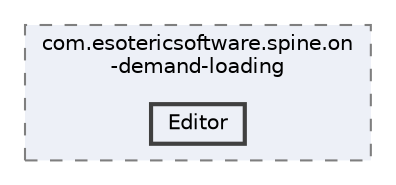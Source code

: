 digraph "external/spine-runtimes/spine-unity/Modules/com.esotericsoftware.spine.on-demand-loading/Editor"
{
 // LATEX_PDF_SIZE
  bgcolor="transparent";
  edge [fontname=Helvetica,fontsize=10,labelfontname=Helvetica,labelfontsize=10];
  node [fontname=Helvetica,fontsize=10,shape=box,height=0.2,width=0.4];
  compound=true
  subgraph clusterdir_b44f3bf2798f70cf268ee8cd23cb37ba {
    graph [ bgcolor="#edf0f7", pencolor="grey50", label="com.esotericsoftware.spine.on\l-demand-loading", fontname=Helvetica,fontsize=10 style="filled,dashed", URL="dir_b44f3bf2798f70cf268ee8cd23cb37ba.html",tooltip=""]
  dir_f45b4cc16e2d3032361aee48d060846b [label="Editor", fillcolor="#edf0f7", color="grey25", style="filled,bold", URL="dir_f45b4cc16e2d3032361aee48d060846b.html",tooltip=""];
  }
}
